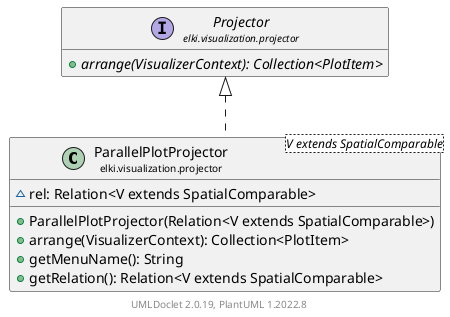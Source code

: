 @startuml
    remove .*\.(Instance|Par|Parameterizer|Factory)$
    set namespaceSeparator none
    hide empty fields
    hide empty methods

    class "<size:14>ParallelPlotProjector\n<size:10>elki.visualization.projector" as elki.visualization.projector.ParallelPlotProjector<V extends SpatialComparable> [[ParallelPlotProjector.html]] {
        ~rel: Relation<V extends SpatialComparable>
        +ParallelPlotProjector(Relation<V extends SpatialComparable>)
        +arrange(VisualizerContext): Collection<PlotItem>
        +getMenuName(): String
        +getRelation(): Relation<V extends SpatialComparable>
    }

    interface "<size:14>Projector\n<size:10>elki.visualization.projector" as elki.visualization.projector.Projector [[Projector.html]] {
        {abstract} +arrange(VisualizerContext): Collection<PlotItem>
    }

    elki.visualization.projector.Projector <|.. elki.visualization.projector.ParallelPlotProjector

    center footer UMLDoclet 2.0.19, PlantUML 1.2022.8
@enduml
